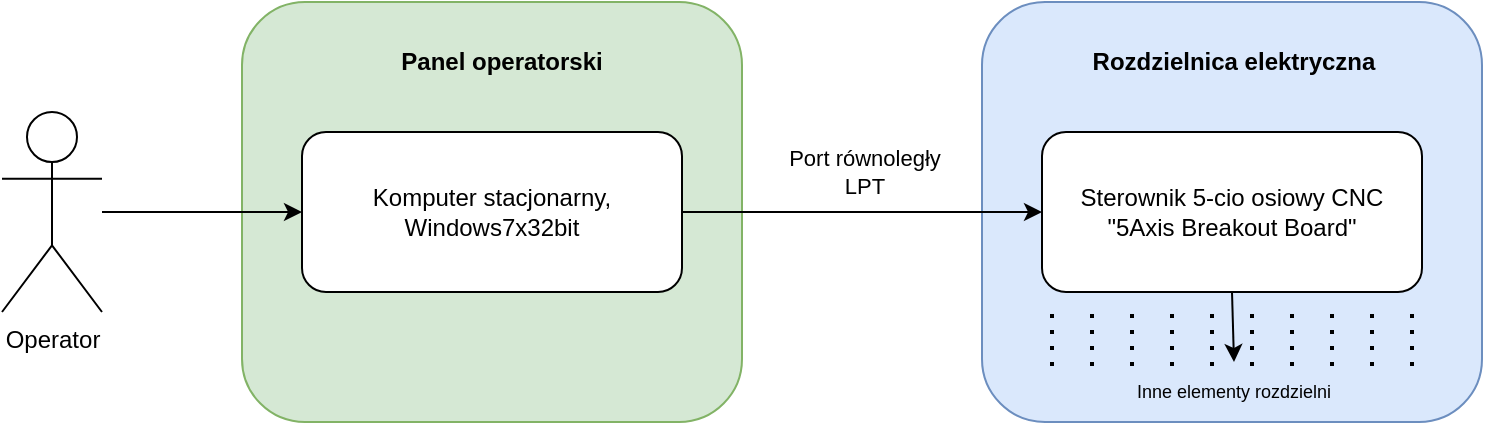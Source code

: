 <mxfile version="22.1.15" type="github">
  <diagram name="Page-1" id="szuRNDVLsLvM3TpF7tbm">
    <mxGraphModel dx="2364" dy="685" grid="1" gridSize="10" guides="1" tooltips="1" connect="1" arrows="1" fold="1" page="1" pageScale="1" pageWidth="1169" pageHeight="827" math="0" shadow="0">
      <root>
        <mxCell id="0" />
        <mxCell id="1" parent="0" />
        <mxCell id="0a7FApHj3BCXqNyQYN4L-6" value="" style="rounded=1;whiteSpace=wrap;html=1;fillColor=#d5e8d4;strokeColor=#82b366;" vertex="1" parent="1">
          <mxGeometry x="-90" y="165" width="250" height="210" as="geometry" />
        </mxCell>
        <mxCell id="0a7FApHj3BCXqNyQYN4L-4" value="" style="rounded=1;whiteSpace=wrap;html=1;fillColor=#dae8fc;strokeColor=#6c8ebf;" vertex="1" parent="1">
          <mxGeometry x="280" y="165" width="250" height="210" as="geometry" />
        </mxCell>
        <mxCell id="0a7FApHj3BCXqNyQYN4L-2" value="&lt;div&gt;Sterownik 5-cio osiowy CNC&lt;/div&gt;&lt;div&gt;&quot;5Axis Breakout Board&quot;&lt;br&gt;&lt;/div&gt;" style="rounded=1;whiteSpace=wrap;html=1;" vertex="1" parent="1">
          <mxGeometry x="310" y="230" width="190" height="80" as="geometry" />
        </mxCell>
        <mxCell id="0a7FApHj3BCXqNyQYN4L-8" style="edgeStyle=orthogonalEdgeStyle;rounded=0;orthogonalLoop=1;jettySize=auto;html=1;exitX=1;exitY=0.5;exitDx=0;exitDy=0;entryX=0;entryY=0.5;entryDx=0;entryDy=0;" edge="1" parent="1" source="0a7FApHj3BCXqNyQYN4L-3" target="0a7FApHj3BCXqNyQYN4L-2">
          <mxGeometry relative="1" as="geometry" />
        </mxCell>
        <mxCell id="0a7FApHj3BCXqNyQYN4L-11" value="Port równoległy&lt;br&gt;LPT" style="edgeLabel;html=1;align=center;verticalAlign=middle;resizable=0;points=[];" vertex="1" connectable="0" parent="0a7FApHj3BCXqNyQYN4L-8">
          <mxGeometry x="0.215" y="3" relative="1" as="geometry">
            <mxPoint x="-19" y="-17" as="offset" />
          </mxGeometry>
        </mxCell>
        <mxCell id="0a7FApHj3BCXqNyQYN4L-3" value="&lt;div&gt;Komputer stacjonarny,&lt;/div&gt;&lt;div&gt;Windows7x32bit&lt;br&gt;&lt;/div&gt;" style="rounded=1;whiteSpace=wrap;html=1;" vertex="1" parent="1">
          <mxGeometry x="-60" y="230" width="190" height="80" as="geometry" />
        </mxCell>
        <mxCell id="0a7FApHj3BCXqNyQYN4L-5" value="Rozdzielnica elektryczna" style="text;html=1;strokeColor=none;fillColor=none;align=center;verticalAlign=middle;whiteSpace=wrap;rounded=0;fontStyle=1" vertex="1" parent="1">
          <mxGeometry x="306" y="180" width="200" height="30" as="geometry" />
        </mxCell>
        <mxCell id="0a7FApHj3BCXqNyQYN4L-7" value="Panel operatorski" style="text;html=1;strokeColor=none;fillColor=none;align=center;verticalAlign=middle;whiteSpace=wrap;rounded=0;fontStyle=1" vertex="1" parent="1">
          <mxGeometry x="-60" y="180" width="200" height="30" as="geometry" />
        </mxCell>
        <mxCell id="0a7FApHj3BCXqNyQYN4L-10" value="" style="edgeStyle=orthogonalEdgeStyle;rounded=0;orthogonalLoop=1;jettySize=auto;html=1;" edge="1" parent="1" source="0a7FApHj3BCXqNyQYN4L-9" target="0a7FApHj3BCXqNyQYN4L-3">
          <mxGeometry relative="1" as="geometry" />
        </mxCell>
        <mxCell id="0a7FApHj3BCXqNyQYN4L-9" value="Operator" style="shape=umlActor;verticalLabelPosition=bottom;verticalAlign=top;html=1;outlineConnect=0;" vertex="1" parent="1">
          <mxGeometry x="-210" y="220" width="50" height="100" as="geometry" />
        </mxCell>
        <mxCell id="0a7FApHj3BCXqNyQYN4L-13" value="" style="endArrow=none;dashed=1;html=1;dashPattern=1 3;strokeWidth=2;rounded=0;" edge="1" parent="1">
          <mxGeometry width="50" height="50" relative="1" as="geometry">
            <mxPoint x="315" y="347" as="sourcePoint" />
            <mxPoint x="315" y="317" as="targetPoint" />
            <Array as="points">
              <mxPoint x="315" y="317" />
            </Array>
          </mxGeometry>
        </mxCell>
        <mxCell id="0a7FApHj3BCXqNyQYN4L-16" value="" style="endArrow=none;dashed=1;html=1;dashPattern=1 3;strokeWidth=2;rounded=0;" edge="1" parent="1">
          <mxGeometry width="50" height="50" relative="1" as="geometry">
            <mxPoint x="335" y="347" as="sourcePoint" />
            <mxPoint x="335" y="317" as="targetPoint" />
            <Array as="points">
              <mxPoint x="335" y="317" />
            </Array>
          </mxGeometry>
        </mxCell>
        <mxCell id="0a7FApHj3BCXqNyQYN4L-18" value="" style="endArrow=none;dashed=1;html=1;dashPattern=1 3;strokeWidth=2;rounded=0;" edge="1" parent="1">
          <mxGeometry width="50" height="50" relative="1" as="geometry">
            <mxPoint x="355" y="347" as="sourcePoint" />
            <mxPoint x="355" y="317" as="targetPoint" />
            <Array as="points">
              <mxPoint x="355" y="317" />
            </Array>
          </mxGeometry>
        </mxCell>
        <mxCell id="0a7FApHj3BCXqNyQYN4L-19" value="" style="endArrow=none;dashed=1;html=1;dashPattern=1 3;strokeWidth=2;rounded=0;" edge="1" parent="1">
          <mxGeometry width="50" height="50" relative="1" as="geometry">
            <mxPoint x="375" y="347" as="sourcePoint" />
            <mxPoint x="375" y="317" as="targetPoint" />
            <Array as="points">
              <mxPoint x="375" y="317" />
            </Array>
          </mxGeometry>
        </mxCell>
        <mxCell id="0a7FApHj3BCXqNyQYN4L-20" value="" style="endArrow=none;dashed=1;html=1;dashPattern=1 3;strokeWidth=2;rounded=0;" edge="1" parent="1">
          <mxGeometry width="50" height="50" relative="1" as="geometry">
            <mxPoint x="395" y="347" as="sourcePoint" />
            <mxPoint x="395" y="317" as="targetPoint" />
            <Array as="points">
              <mxPoint x="395" y="317" />
            </Array>
          </mxGeometry>
        </mxCell>
        <mxCell id="0a7FApHj3BCXqNyQYN4L-21" value="" style="endArrow=none;dashed=1;html=1;dashPattern=1 3;strokeWidth=2;rounded=0;" edge="1" parent="1">
          <mxGeometry width="50" height="50" relative="1" as="geometry">
            <mxPoint x="415" y="347" as="sourcePoint" />
            <mxPoint x="415" y="317" as="targetPoint" />
            <Array as="points">
              <mxPoint x="415" y="317" />
            </Array>
          </mxGeometry>
        </mxCell>
        <mxCell id="0a7FApHj3BCXqNyQYN4L-22" value="" style="endArrow=none;dashed=1;html=1;dashPattern=1 3;strokeWidth=2;rounded=0;" edge="1" parent="1">
          <mxGeometry width="50" height="50" relative="1" as="geometry">
            <mxPoint x="435" y="347" as="sourcePoint" />
            <mxPoint x="435" y="317" as="targetPoint" />
            <Array as="points">
              <mxPoint x="435" y="317" />
            </Array>
          </mxGeometry>
        </mxCell>
        <mxCell id="0a7FApHj3BCXqNyQYN4L-23" value="" style="endArrow=none;dashed=1;html=1;dashPattern=1 3;strokeWidth=2;rounded=0;" edge="1" parent="1">
          <mxGeometry width="50" height="50" relative="1" as="geometry">
            <mxPoint x="455" y="347" as="sourcePoint" />
            <mxPoint x="455" y="317" as="targetPoint" />
            <Array as="points">
              <mxPoint x="455" y="317" />
            </Array>
          </mxGeometry>
        </mxCell>
        <mxCell id="0a7FApHj3BCXqNyQYN4L-24" value="" style="endArrow=none;dashed=1;html=1;dashPattern=1 3;strokeWidth=2;rounded=0;" edge="1" parent="1">
          <mxGeometry width="50" height="50" relative="1" as="geometry">
            <mxPoint x="475" y="347" as="sourcePoint" />
            <mxPoint x="475" y="317" as="targetPoint" />
            <Array as="points">
              <mxPoint x="475" y="317" />
            </Array>
          </mxGeometry>
        </mxCell>
        <mxCell id="0a7FApHj3BCXqNyQYN4L-25" value="" style="endArrow=none;dashed=1;html=1;dashPattern=1 3;strokeWidth=2;rounded=0;" edge="1" parent="1">
          <mxGeometry width="50" height="50" relative="1" as="geometry">
            <mxPoint x="495" y="347" as="sourcePoint" />
            <mxPoint x="495" y="317" as="targetPoint" />
            <Array as="points">
              <mxPoint x="495" y="317" />
            </Array>
          </mxGeometry>
        </mxCell>
        <mxCell id="0a7FApHj3BCXqNyQYN4L-28" value="Inne elementy rozdzielni" style="text;html=1;strokeColor=none;fillColor=none;align=center;verticalAlign=middle;whiteSpace=wrap;rounded=0;fontSize=9;" vertex="1" parent="1">
          <mxGeometry x="311" y="345" width="190" height="30" as="geometry" />
        </mxCell>
        <mxCell id="0a7FApHj3BCXqNyQYN4L-29" value="" style="endArrow=classic;html=1;rounded=0;exitX=0.5;exitY=1;exitDx=0;exitDy=0;entryX=0.5;entryY=0;entryDx=0;entryDy=0;" edge="1" parent="1" source="0a7FApHj3BCXqNyQYN4L-2" target="0a7FApHj3BCXqNyQYN4L-28">
          <mxGeometry width="50" height="50" relative="1" as="geometry">
            <mxPoint x="330" y="500" as="sourcePoint" />
            <mxPoint x="380" y="450" as="targetPoint" />
          </mxGeometry>
        </mxCell>
      </root>
    </mxGraphModel>
  </diagram>
</mxfile>
